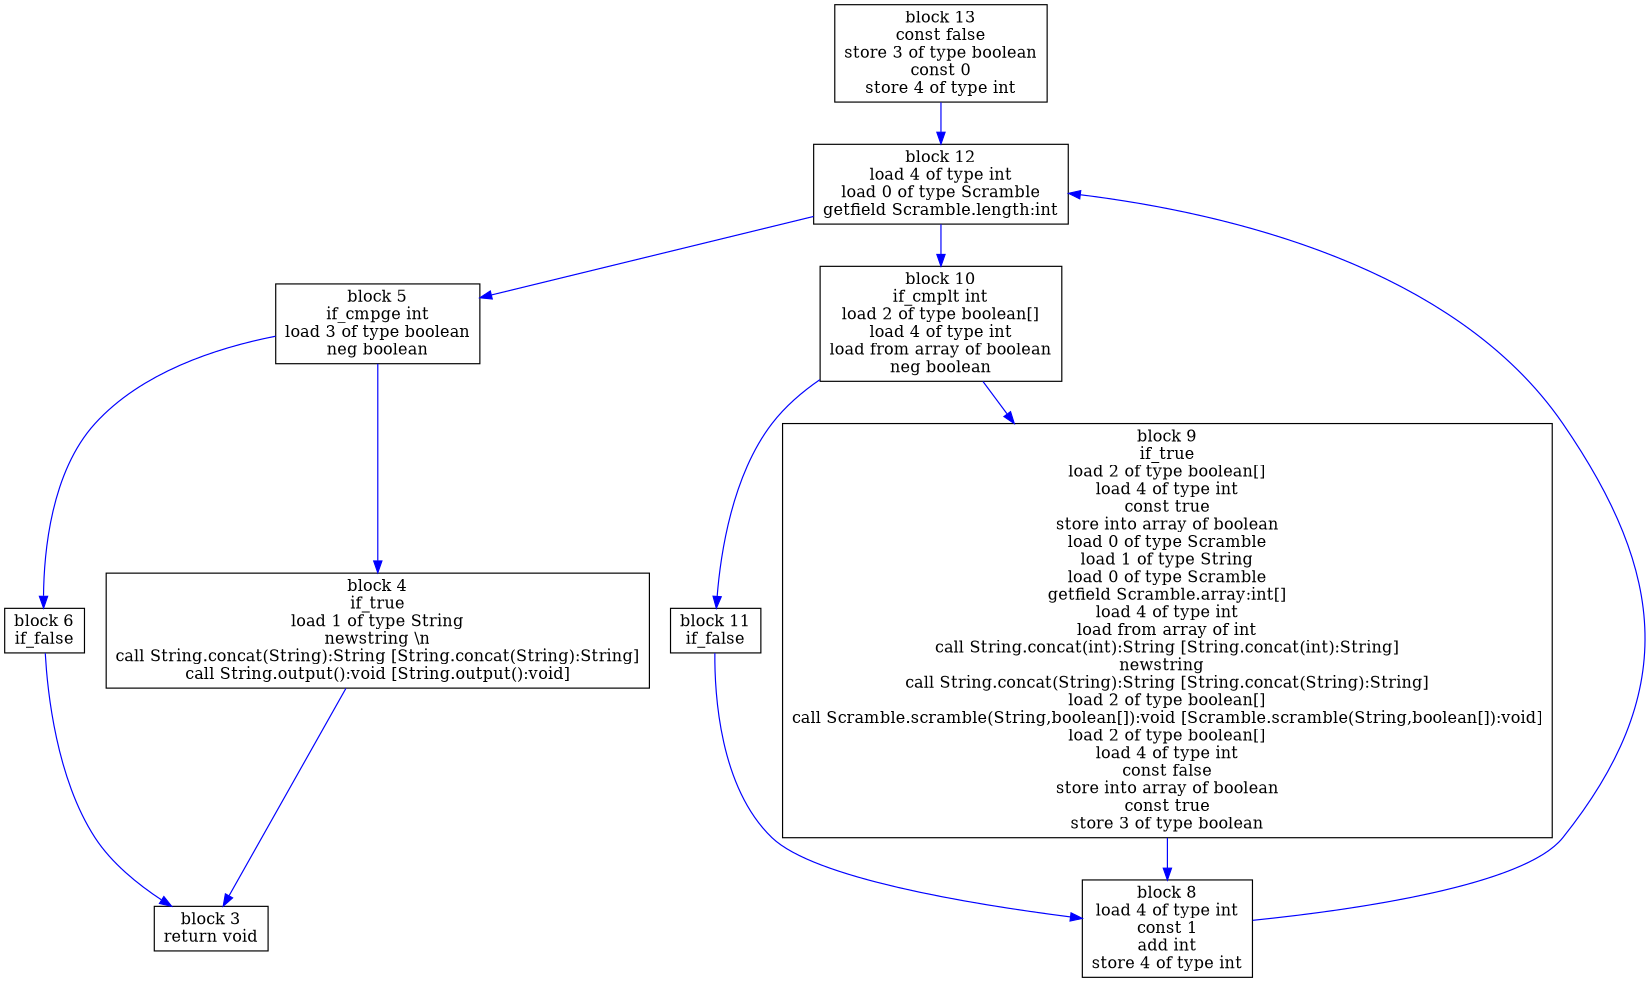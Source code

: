 digraph "Scramble.scramble(String,boolean[]):void" {
size = "11,7.5";
codeblock_13 [ shape = box, label = "block 13\nconst false\nstore 3 of type boolean\nconst 0\nstore 4 of type int"];
codeblock_12 [ shape = box, label = "block 12\nload 4 of type int\nload 0 of type Scramble\ngetfield Scramble.length:int"];
codeblock_5 [ shape = box, label = "block 5\nif_cmpge int\nload 3 of type boolean\nneg boolean"];
codeblock_6 [ shape = box, label = "block 6\nif_false"];
codeblock_3 [ shape = box, label = "block 3\nreturn void"];
codeblock_6->codeblock_3 [color = blue label = "" fontsize = 8]
codeblock_5->codeblock_6 [color = blue label = "" fontsize = 8]
codeblock_4 [ shape = box, label = "block 4\nif_true\nload 1 of type String\nnewstring \\n\ncall String.concat(String):String [String.concat(String):String]\ncall String.output():void [String.output():void]"];
codeblock_4->codeblock_3 [color = blue label = "" fontsize = 8]
codeblock_5->codeblock_4 [color = blue label = "" fontsize = 8]
codeblock_12->codeblock_5 [color = blue label = "" fontsize = 8]
codeblock_10 [ shape = box, label = "block 10\nif_cmplt int\nload 2 of type boolean[]\nload 4 of type int\nload from array of boolean\nneg boolean"];
codeblock_11 [ shape = box, label = "block 11\nif_false"];
codeblock_8 [ shape = box, label = "block 8\nload 4 of type int\nconst 1\nadd int\nstore 4 of type int"];
codeblock_8->codeblock_12 [color = blue label = "" fontsize = 8]
codeblock_11->codeblock_8 [color = blue label = "" fontsize = 8]
codeblock_10->codeblock_11 [color = blue label = "" fontsize = 8]
codeblock_9 [ shape = box, label = "block 9\nif_true\nload 2 of type boolean[]\nload 4 of type int\nconst true\nstore into array of boolean\nload 0 of type Scramble\nload 1 of type String\nload 0 of type Scramble\ngetfield Scramble.array:int[]\nload 4 of type int\nload from array of int\ncall String.concat(int):String [String.concat(int):String]\nnewstring  \ncall String.concat(String):String [String.concat(String):String]\nload 2 of type boolean[]\ncall Scramble.scramble(String,boolean[]):void [Scramble.scramble(String,boolean[]):void]\nload 2 of type boolean[]\nload 4 of type int\nconst false\nstore into array of boolean\nconst true\nstore 3 of type boolean"];
codeblock_9->codeblock_8 [color = blue label = "" fontsize = 8]
codeblock_10->codeblock_9 [color = blue label = "" fontsize = 8]
codeblock_12->codeblock_10 [color = blue label = "" fontsize = 8]
codeblock_13->codeblock_12 [color = blue label = "" fontsize = 8]
}